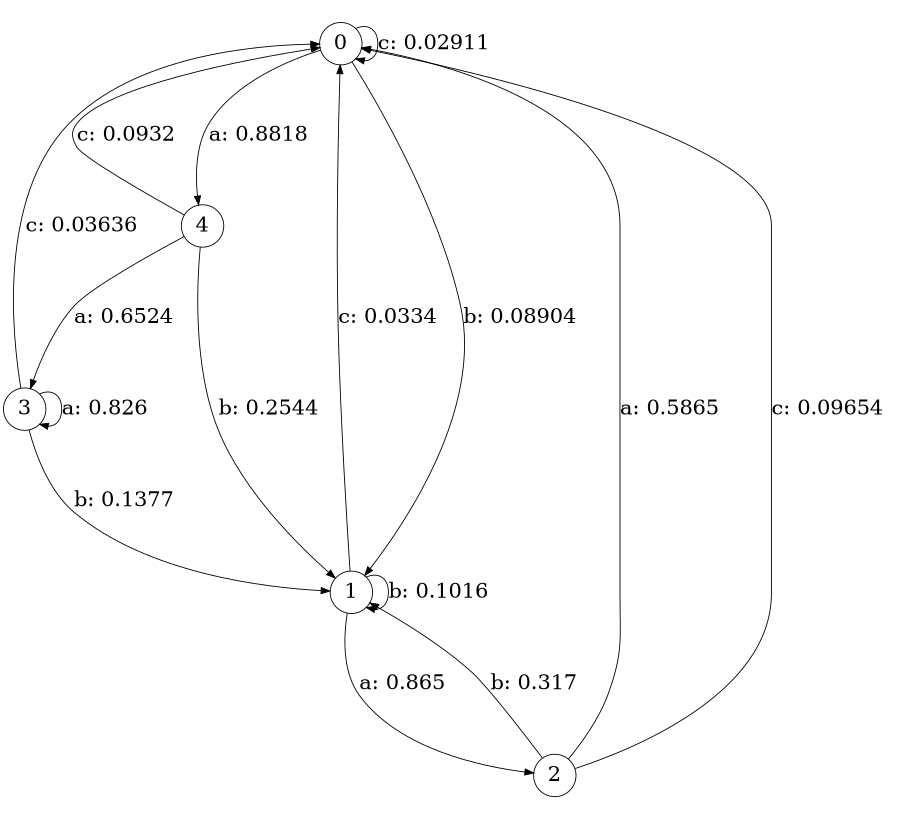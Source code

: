 digraph "d6-200nw-t0-cen-SML" {
size = "6,8.5";
ratio = "fill";
node [shape = circle];
node [fontsize = 24];
edge [fontsize = 24];
0 -> 4 [label = "a: 0.8818   "];
0 -> 1 [label = "b: 0.08904  "];
0 -> 0 [label = "c: 0.02911  "];
1 -> 2 [label = "a: 0.865    "];
1 -> 1 [label = "b: 0.1016   "];
1 -> 0 [label = "c: 0.0334   "];
2 -> 0 [label = "a: 0.5865   "];
2 -> 1 [label = "b: 0.317    "];
2 -> 0 [label = "c: 0.09654  "];
3 -> 3 [label = "a: 0.826    "];
3 -> 1 [label = "b: 0.1377   "];
3 -> 0 [label = "c: 0.03636  "];
4 -> 3 [label = "a: 0.6524   "];
4 -> 1 [label = "b: 0.2544   "];
4 -> 0 [label = "c: 0.0932   "];
}